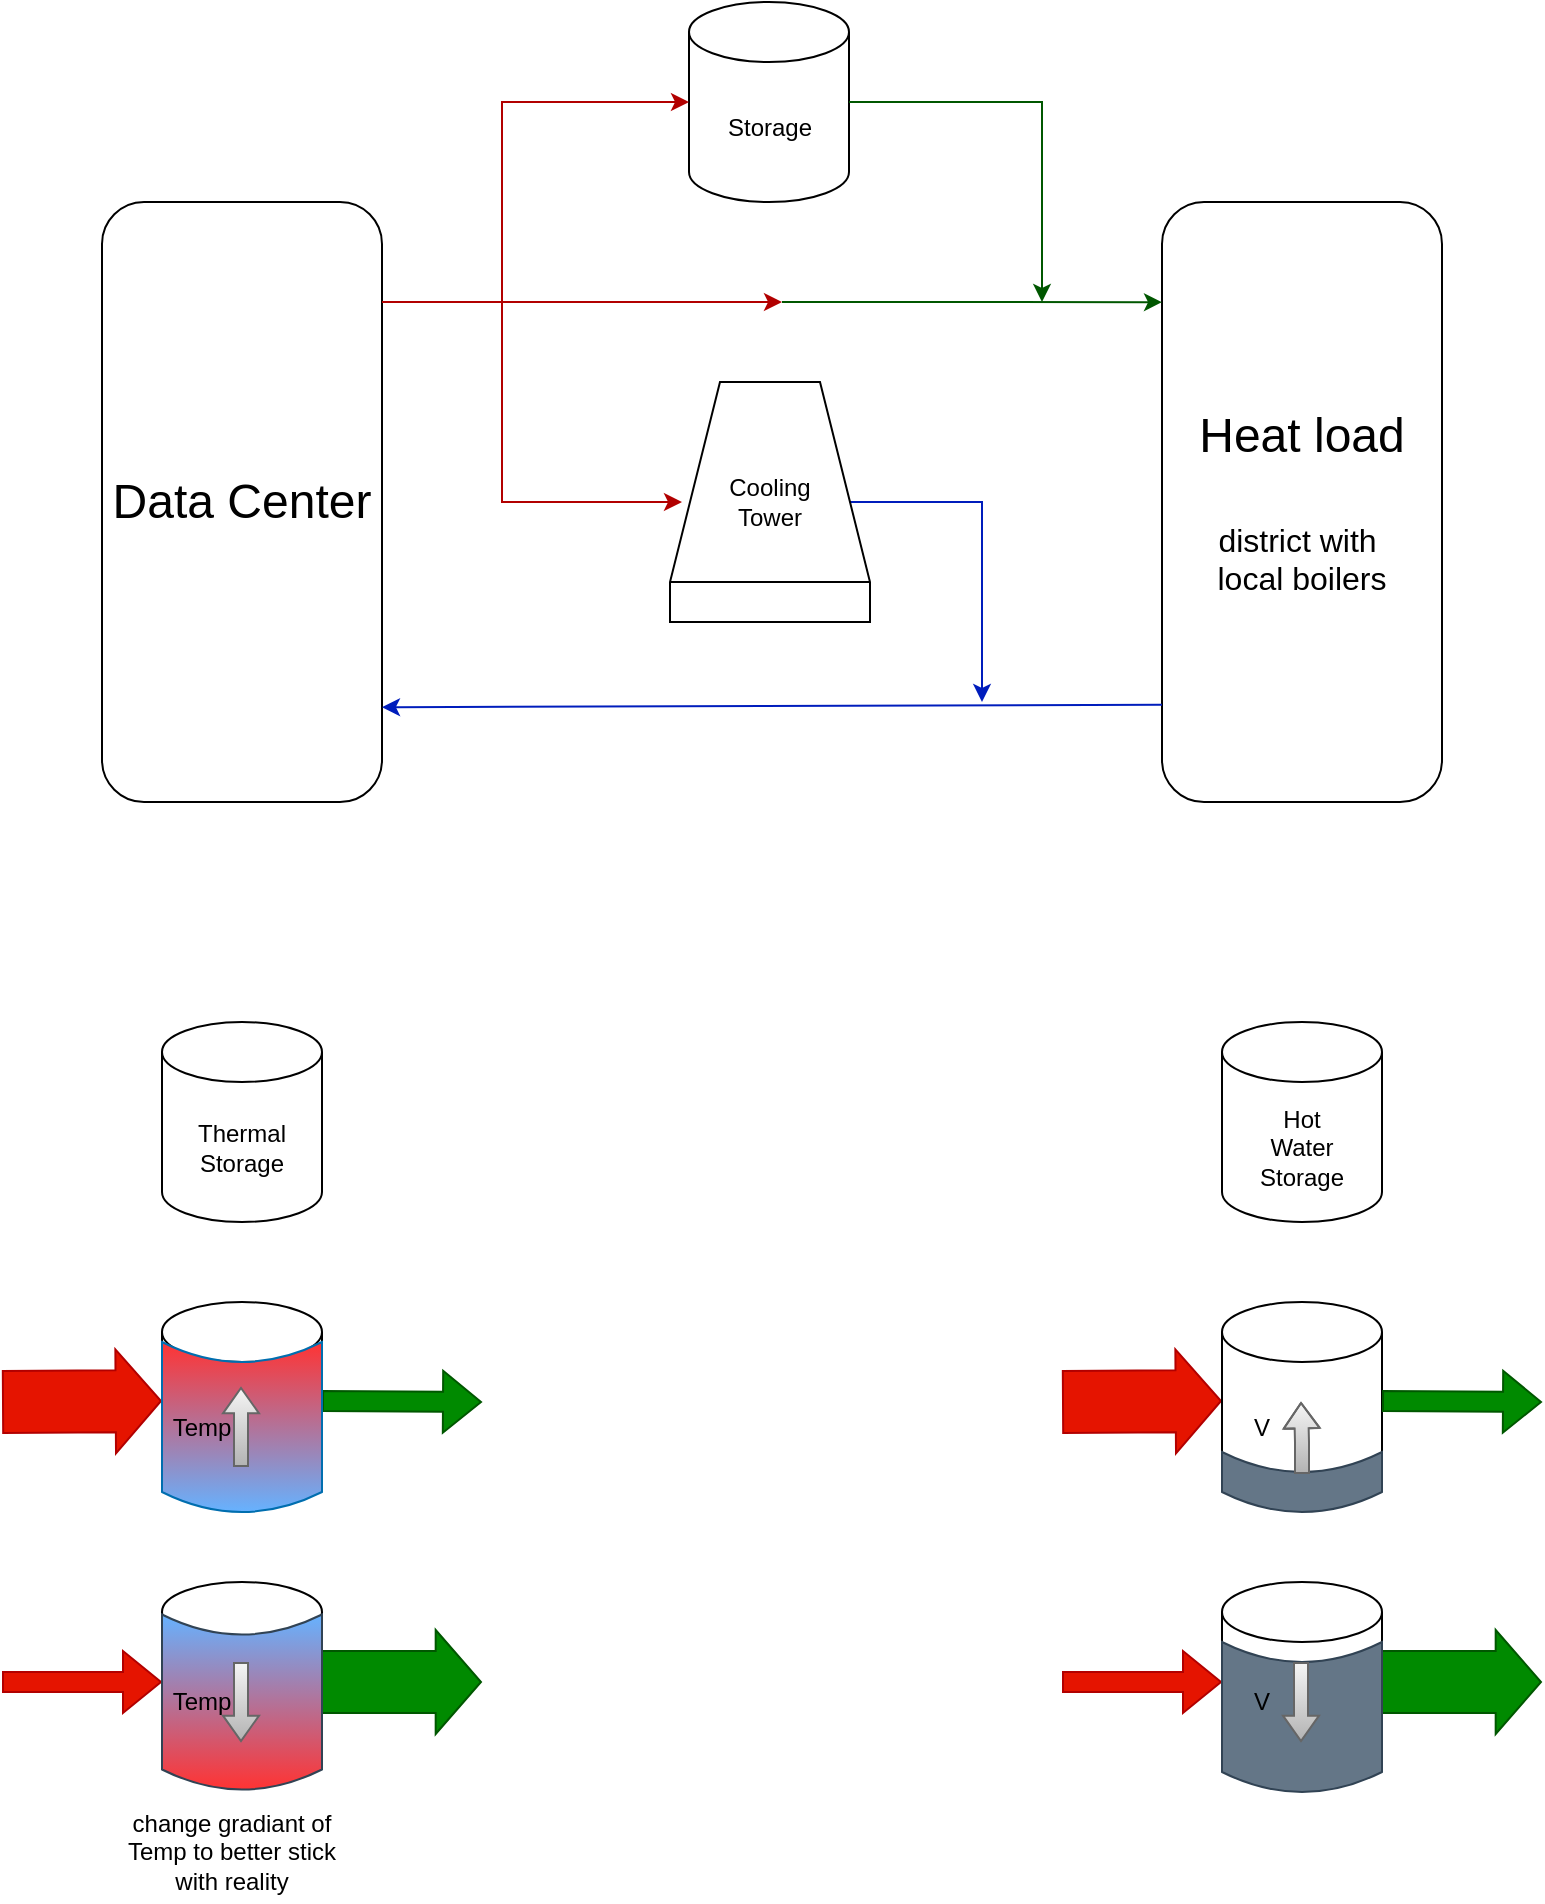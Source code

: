 <mxfile version="27.0.5">
  <diagram name="Page-1" id="iABawWZfLHHF44QuMbSg">
    <mxGraphModel dx="1426" dy="905" grid="1" gridSize="10" guides="1" tooltips="1" connect="1" arrows="1" fold="1" page="1" pageScale="1" pageWidth="827" pageHeight="1169" math="0" shadow="0">
      <root>
        <mxCell id="0" />
        <mxCell id="1" parent="0" />
        <mxCell id="mk669JkTlTOHlN9avRZv-1" value="&lt;font style=&quot;font-size: 24px;&quot;&gt;Data Center&lt;/font&gt;" style="rounded=1;whiteSpace=wrap;html=1;" parent="1" vertex="1">
          <mxGeometry x="80" y="170" width="140" height="300" as="geometry" />
        </mxCell>
        <mxCell id="mk669JkTlTOHlN9avRZv-2" value="Storage" style="shape=cylinder3;whiteSpace=wrap;html=1;boundedLbl=1;backgroundOutline=1;size=15;" parent="1" vertex="1">
          <mxGeometry x="373.5" y="70" width="80" height="100" as="geometry" />
        </mxCell>
        <mxCell id="mk669JkTlTOHlN9avRZv-3" value="&lt;font style=&quot;font-size: 24px;&quot;&gt;Heat load&lt;/font&gt;&lt;div&gt;&lt;font style=&quot;font-size: 24px;&quot;&gt;&lt;br&gt;&lt;/font&gt;&lt;/div&gt;&lt;div&gt;&lt;span style=&quot;font-size: 16px;&quot;&gt;district with&amp;nbsp;&lt;/span&gt;&lt;/div&gt;&lt;div&gt;&lt;span style=&quot;font-size: 16px;&quot;&gt;local boilers&lt;/span&gt;&lt;/div&gt;" style="rounded=1;whiteSpace=wrap;html=1;" parent="1" vertex="1">
          <mxGeometry x="610" y="170" width="140" height="300" as="geometry" />
        </mxCell>
        <mxCell id="mk669JkTlTOHlN9avRZv-4" value="" style="endArrow=classic;html=1;rounded=0;fillColor=#e51400;strokeColor=#B20000;" parent="1" edge="1">
          <mxGeometry width="50" height="50" relative="1" as="geometry">
            <mxPoint x="220" y="220" as="sourcePoint" />
            <mxPoint x="420" y="220" as="targetPoint" />
            <Array as="points" />
          </mxGeometry>
        </mxCell>
        <mxCell id="mk669JkTlTOHlN9avRZv-5" value="" style="endArrow=classic;html=1;rounded=0;entryX=0;entryY=0.5;entryDx=0;entryDy=0;entryPerimeter=0;fillColor=#e51400;strokeColor=#B20000;" parent="1" target="mk669JkTlTOHlN9avRZv-2" edge="1">
          <mxGeometry width="50" height="50" relative="1" as="geometry">
            <mxPoint x="280" y="220" as="sourcePoint" />
            <mxPoint x="330" y="170" as="targetPoint" />
            <Array as="points">
              <mxPoint x="280" y="120" />
            </Array>
          </mxGeometry>
        </mxCell>
        <mxCell id="mk669JkTlTOHlN9avRZv-6" value="" style="endArrow=classic;html=1;rounded=0;fillColor=#e51400;strokeColor=#B20000;" parent="1" edge="1">
          <mxGeometry width="50" height="50" relative="1" as="geometry">
            <mxPoint x="280" y="220" as="sourcePoint" />
            <mxPoint x="370" y="320" as="targetPoint" />
            <Array as="points">
              <mxPoint x="280" y="320" />
            </Array>
          </mxGeometry>
        </mxCell>
        <mxCell id="mk669JkTlTOHlN9avRZv-7" value="" style="endArrow=classic;html=1;rounded=0;entryX=0;entryY=0.167;entryDx=0;entryDy=0;entryPerimeter=0;fillColor=#008a00;strokeColor=#005700;" parent="1" target="mk669JkTlTOHlN9avRZv-3" edge="1">
          <mxGeometry width="50" height="50" relative="1" as="geometry">
            <mxPoint x="420" y="220" as="sourcePoint" />
            <mxPoint x="450" y="170" as="targetPoint" />
          </mxGeometry>
        </mxCell>
        <mxCell id="mk669JkTlTOHlN9avRZv-8" value="" style="endArrow=classic;html=1;rounded=0;exitX=1;exitY=0.5;exitDx=0;exitDy=0;exitPerimeter=0;fillColor=#008a00;strokeColor=#005700;" parent="1" source="mk669JkTlTOHlN9avRZv-2" edge="1">
          <mxGeometry width="50" height="50" relative="1" as="geometry">
            <mxPoint x="490" y="207" as="sourcePoint" />
            <mxPoint x="550" y="220" as="targetPoint" />
            <Array as="points">
              <mxPoint x="550" y="120" />
              <mxPoint x="550" y="170" />
            </Array>
          </mxGeometry>
        </mxCell>
        <mxCell id="mk669JkTlTOHlN9avRZv-9" value="" style="endArrow=classic;html=1;rounded=0;fillColor=#0050ef;strokeColor=#001DBC;" parent="1" edge="1">
          <mxGeometry width="50" height="50" relative="1" as="geometry">
            <mxPoint x="450" y="320" as="sourcePoint" />
            <mxPoint x="520" y="420" as="targetPoint" />
            <Array as="points">
              <mxPoint x="520" y="320" />
            </Array>
          </mxGeometry>
        </mxCell>
        <mxCell id="mk669JkTlTOHlN9avRZv-10" value="" style="endArrow=classic;html=1;rounded=0;exitX=0;exitY=0.838;exitDx=0;exitDy=0;exitPerimeter=0;fillColor=#0050ef;strokeColor=#001DBC;entryX=1;entryY=0.842;entryDx=0;entryDy=0;entryPerimeter=0;" parent="1" source="mk669JkTlTOHlN9avRZv-3" target="mk669JkTlTOHlN9avRZv-1" edge="1">
          <mxGeometry width="50" height="50" relative="1" as="geometry">
            <mxPoint x="600" y="421" as="sourcePoint" />
            <mxPoint x="230" y="421" as="targetPoint" />
          </mxGeometry>
        </mxCell>
        <mxCell id="mk669JkTlTOHlN9avRZv-11" value="" style="verticalLabelPosition=bottom;outlineConnect=0;align=center;dashed=0;html=1;verticalAlign=top;shape=mxgraph.pid.misc.cooling_tower" parent="1" vertex="1">
          <mxGeometry x="364" y="260" width="100" height="120" as="geometry" />
        </mxCell>
        <mxCell id="mk669JkTlTOHlN9avRZv-12" value="Cooling&lt;div&gt;Tower&lt;/div&gt;" style="text;html=1;align=center;verticalAlign=middle;whiteSpace=wrap;rounded=0;" parent="1" vertex="1">
          <mxGeometry x="384" y="305" width="60" height="30" as="geometry" />
        </mxCell>
        <mxCell id="mk669JkTlTOHlN9avRZv-13" value="&lt;div&gt;Thermal&lt;/div&gt;Storage" style="shape=cylinder3;whiteSpace=wrap;html=1;boundedLbl=1;backgroundOutline=1;size=15;" parent="1" vertex="1">
          <mxGeometry x="110" y="580" width="80" height="100" as="geometry" />
        </mxCell>
        <mxCell id="mk669JkTlTOHlN9avRZv-14" value="&lt;div&gt;Hot&lt;/div&gt;&lt;div&gt;Water&lt;/div&gt;Storage" style="shape=cylinder3;whiteSpace=wrap;html=1;boundedLbl=1;backgroundOutline=1;size=15;" parent="1" vertex="1">
          <mxGeometry x="640" y="580" width="80" height="100" as="geometry" />
        </mxCell>
        <mxCell id="mk669JkTlTOHlN9avRZv-15" value="" style="shape=flexArrow;endArrow=classic;html=1;rounded=0;fillColor=#e51400;strokeColor=#B20000;width=31;endSize=7.22;" parent="1" edge="1">
          <mxGeometry width="50" height="50" relative="1" as="geometry">
            <mxPoint x="560" y="770" as="sourcePoint" />
            <mxPoint x="640" y="769.5" as="targetPoint" />
          </mxGeometry>
        </mxCell>
        <mxCell id="mk669JkTlTOHlN9avRZv-16" value="" style="shape=cylinder3;whiteSpace=wrap;html=1;boundedLbl=1;backgroundOutline=1;size=15;" parent="1" vertex="1">
          <mxGeometry x="640" y="720" width="80" height="100" as="geometry" />
        </mxCell>
        <mxCell id="mk669JkTlTOHlN9avRZv-17" value="" style="shape=flexArrow;endArrow=classic;html=1;rounded=0;fillColor=#008a00;strokeColor=#005700;" parent="1" edge="1">
          <mxGeometry width="50" height="50" relative="1" as="geometry">
            <mxPoint x="720" y="769.5" as="sourcePoint" />
            <mxPoint x="800" y="770" as="targetPoint" />
          </mxGeometry>
        </mxCell>
        <mxCell id="mk669JkTlTOHlN9avRZv-18" value="" style="shape=dataStorage;whiteSpace=wrap;html=1;fixedSize=1;rotation=-90;size=10;fillColor=#647687;strokeColor=#314354;fontColor=#ffffff;" parent="1" vertex="1">
          <mxGeometry x="665" y="770" width="30" height="80" as="geometry" />
        </mxCell>
        <mxCell id="mk669JkTlTOHlN9avRZv-19" value="" style="shape=flexArrow;endArrow=classic;html=1;rounded=0;width=7;endSize=3.89;endWidth=10;exitX=0.633;exitY=0.5;exitDx=0;exitDy=0;exitPerimeter=0;fillColor=#f5f5f5;strokeColor=#666666;gradientColor=#b3b3b3;" parent="1" source="mk669JkTlTOHlN9avRZv-18" edge="1">
          <mxGeometry width="50" height="50" relative="1" as="geometry">
            <mxPoint x="680" y="800" as="sourcePoint" />
            <mxPoint x="679.5" y="770" as="targetPoint" />
            <Array as="points">
              <mxPoint x="680" y="790" />
            </Array>
          </mxGeometry>
        </mxCell>
        <mxCell id="mk669JkTlTOHlN9avRZv-20" value="" style="shape=flexArrow;endArrow=classic;html=1;rounded=0;fillColor=#008a00;strokeColor=#005700;width=31;endSize=7.22;" parent="1" edge="1">
          <mxGeometry width="50" height="50" relative="1" as="geometry">
            <mxPoint x="717.5" y="910" as="sourcePoint" />
            <mxPoint x="800" y="910" as="targetPoint" />
          </mxGeometry>
        </mxCell>
        <mxCell id="mk669JkTlTOHlN9avRZv-21" value="" style="shape=cylinder3;whiteSpace=wrap;html=1;boundedLbl=1;backgroundOutline=1;size=15;" parent="1" vertex="1">
          <mxGeometry x="640" y="860" width="80" height="100" as="geometry" />
        </mxCell>
        <mxCell id="mk669JkTlTOHlN9avRZv-22" value="" style="shape=flexArrow;endArrow=classic;html=1;rounded=0;fillColor=#e51400;strokeColor=#B20000;" parent="1" edge="1">
          <mxGeometry width="50" height="50" relative="1" as="geometry">
            <mxPoint x="560" y="910" as="sourcePoint" />
            <mxPoint x="640" y="910" as="targetPoint" />
          </mxGeometry>
        </mxCell>
        <mxCell id="mk669JkTlTOHlN9avRZv-23" value="" style="shape=dataStorage;whiteSpace=wrap;html=1;fixedSize=1;rotation=-90;size=10;fillColor=#647687;strokeColor=#314354;fontColor=#ffffff;" parent="1" vertex="1">
          <mxGeometry x="642.5" y="887.5" width="75" height="80" as="geometry" />
        </mxCell>
        <mxCell id="mk669JkTlTOHlN9avRZv-24" value="V" style="text;html=1;align=center;verticalAlign=middle;whiteSpace=wrap;rounded=0;" parent="1" vertex="1">
          <mxGeometry x="650" y="767.5" width="20" height="30" as="geometry" />
        </mxCell>
        <mxCell id="mk669JkTlTOHlN9avRZv-25" value="V" style="text;html=1;align=center;verticalAlign=middle;whiteSpace=wrap;rounded=0;" parent="1" vertex="1">
          <mxGeometry x="650" y="905" width="20" height="30" as="geometry" />
        </mxCell>
        <mxCell id="mk669JkTlTOHlN9avRZv-26" value="" style="shape=flexArrow;endArrow=classic;html=1;rounded=0;width=7;endSize=3.89;endWidth=10;fillColor=#f5f5f5;strokeColor=#666666;gradientColor=#b3b3b3;" parent="1" edge="1">
          <mxGeometry width="50" height="50" relative="1" as="geometry">
            <mxPoint x="679.5" y="900" as="sourcePoint" />
            <mxPoint x="679.5" y="940" as="targetPoint" />
            <Array as="points" />
          </mxGeometry>
        </mxCell>
        <mxCell id="mk669JkTlTOHlN9avRZv-27" value="" style="shape=flexArrow;endArrow=classic;html=1;rounded=0;fillColor=#e51400;strokeColor=#B20000;width=31;endSize=7.22;" parent="1" edge="1">
          <mxGeometry width="50" height="50" relative="1" as="geometry">
            <mxPoint x="30" y="770" as="sourcePoint" />
            <mxPoint x="110" y="769.5" as="targetPoint" />
          </mxGeometry>
        </mxCell>
        <mxCell id="mk669JkTlTOHlN9avRZv-28" value="" style="shape=cylinder3;whiteSpace=wrap;html=1;boundedLbl=1;backgroundOutline=1;size=15;" parent="1" vertex="1">
          <mxGeometry x="110" y="720" width="80" height="100" as="geometry" />
        </mxCell>
        <mxCell id="mk669JkTlTOHlN9avRZv-29" value="" style="shape=flexArrow;endArrow=classic;html=1;rounded=0;fillColor=#008a00;strokeColor=#005700;" parent="1" edge="1">
          <mxGeometry width="50" height="50" relative="1" as="geometry">
            <mxPoint x="190" y="769.5" as="sourcePoint" />
            <mxPoint x="270" y="770" as="targetPoint" />
          </mxGeometry>
        </mxCell>
        <mxCell id="mk669JkTlTOHlN9avRZv-30" value="" style="shape=dataStorage;whiteSpace=wrap;html=1;fixedSize=1;rotation=-90;size=10;fillColor=#66B2FF;strokeColor=#006EAF;fontColor=#ffffff;gradientDirection=east;gradientColor=#FF3333;" parent="1" vertex="1">
          <mxGeometry x="107.5" y="742.5" width="85" height="80" as="geometry" />
        </mxCell>
        <mxCell id="mk669JkTlTOHlN9avRZv-31" value="" style="shape=flexArrow;endArrow=classic;html=1;rounded=0;fillColor=#008a00;strokeColor=#005700;width=31;endSize=7.22;" parent="1" edge="1">
          <mxGeometry width="50" height="50" relative="1" as="geometry">
            <mxPoint x="187.5" y="910" as="sourcePoint" />
            <mxPoint x="270" y="910" as="targetPoint" />
          </mxGeometry>
        </mxCell>
        <mxCell id="mk669JkTlTOHlN9avRZv-32" value="" style="shape=cylinder3;whiteSpace=wrap;html=1;boundedLbl=1;backgroundOutline=1;size=15;" parent="1" vertex="1">
          <mxGeometry x="110" y="860" width="80" height="100" as="geometry" />
        </mxCell>
        <mxCell id="mk669JkTlTOHlN9avRZv-33" value="" style="shape=flexArrow;endArrow=classic;html=1;rounded=0;fillColor=#e51400;strokeColor=#B20000;" parent="1" edge="1">
          <mxGeometry width="50" height="50" relative="1" as="geometry">
            <mxPoint x="30" y="910" as="sourcePoint" />
            <mxPoint x="110" y="910" as="targetPoint" />
          </mxGeometry>
        </mxCell>
        <mxCell id="mk669JkTlTOHlN9avRZv-34" value="" style="shape=dataStorage;whiteSpace=wrap;html=1;fixedSize=1;rotation=-90;size=10;fillColor=#FF3333;strokeColor=#314354;fontColor=#ffffff;gradientColor=#66B2FF;gradientDirection=east;" parent="1" vertex="1">
          <mxGeometry x="106.25" y="880" width="87.5" height="80" as="geometry" />
        </mxCell>
        <mxCell id="mk669JkTlTOHlN9avRZv-35" value="Temp" style="text;html=1;align=center;verticalAlign=middle;whiteSpace=wrap;rounded=0;" parent="1" vertex="1">
          <mxGeometry x="120" y="767.5" width="20" height="30" as="geometry" />
        </mxCell>
        <mxCell id="mk669JkTlTOHlN9avRZv-36" value="Temp" style="text;html=1;align=center;verticalAlign=middle;whiteSpace=wrap;rounded=0;" parent="1" vertex="1">
          <mxGeometry x="120" y="905" width="20" height="30" as="geometry" />
        </mxCell>
        <mxCell id="mk669JkTlTOHlN9avRZv-37" value="" style="shape=flexArrow;endArrow=classic;html=1;rounded=0;width=7;endSize=3.89;endWidth=10;fillColor=#f5f5f5;strokeColor=#666666;gradientColor=#b3b3b3;" parent="1" edge="1">
          <mxGeometry width="50" height="50" relative="1" as="geometry">
            <mxPoint x="149.5" y="900" as="sourcePoint" />
            <mxPoint x="149.5" y="940" as="targetPoint" />
            <Array as="points" />
          </mxGeometry>
        </mxCell>
        <mxCell id="mk669JkTlTOHlN9avRZv-38" value="" style="shape=flexArrow;endArrow=classic;html=1;rounded=0;width=7;endSize=3.89;endWidth=10;fillColor=#f5f5f5;strokeColor=#666666;gradientColor=#b3b3b3;" parent="1" edge="1">
          <mxGeometry width="50" height="50" relative="1" as="geometry">
            <mxPoint x="149.5" y="802.5" as="sourcePoint" />
            <mxPoint x="149.5" y="762.5" as="targetPoint" />
            <Array as="points" />
          </mxGeometry>
        </mxCell>
        <mxCell id="mk669JkTlTOHlN9avRZv-40" value="change gradiant of Temp to better stick with reality" style="text;html=1;align=center;verticalAlign=middle;whiteSpace=wrap;rounded=0;" parent="1" vertex="1">
          <mxGeometry x="80" y="970" width="130" height="50" as="geometry" />
        </mxCell>
      </root>
    </mxGraphModel>
  </diagram>
</mxfile>
